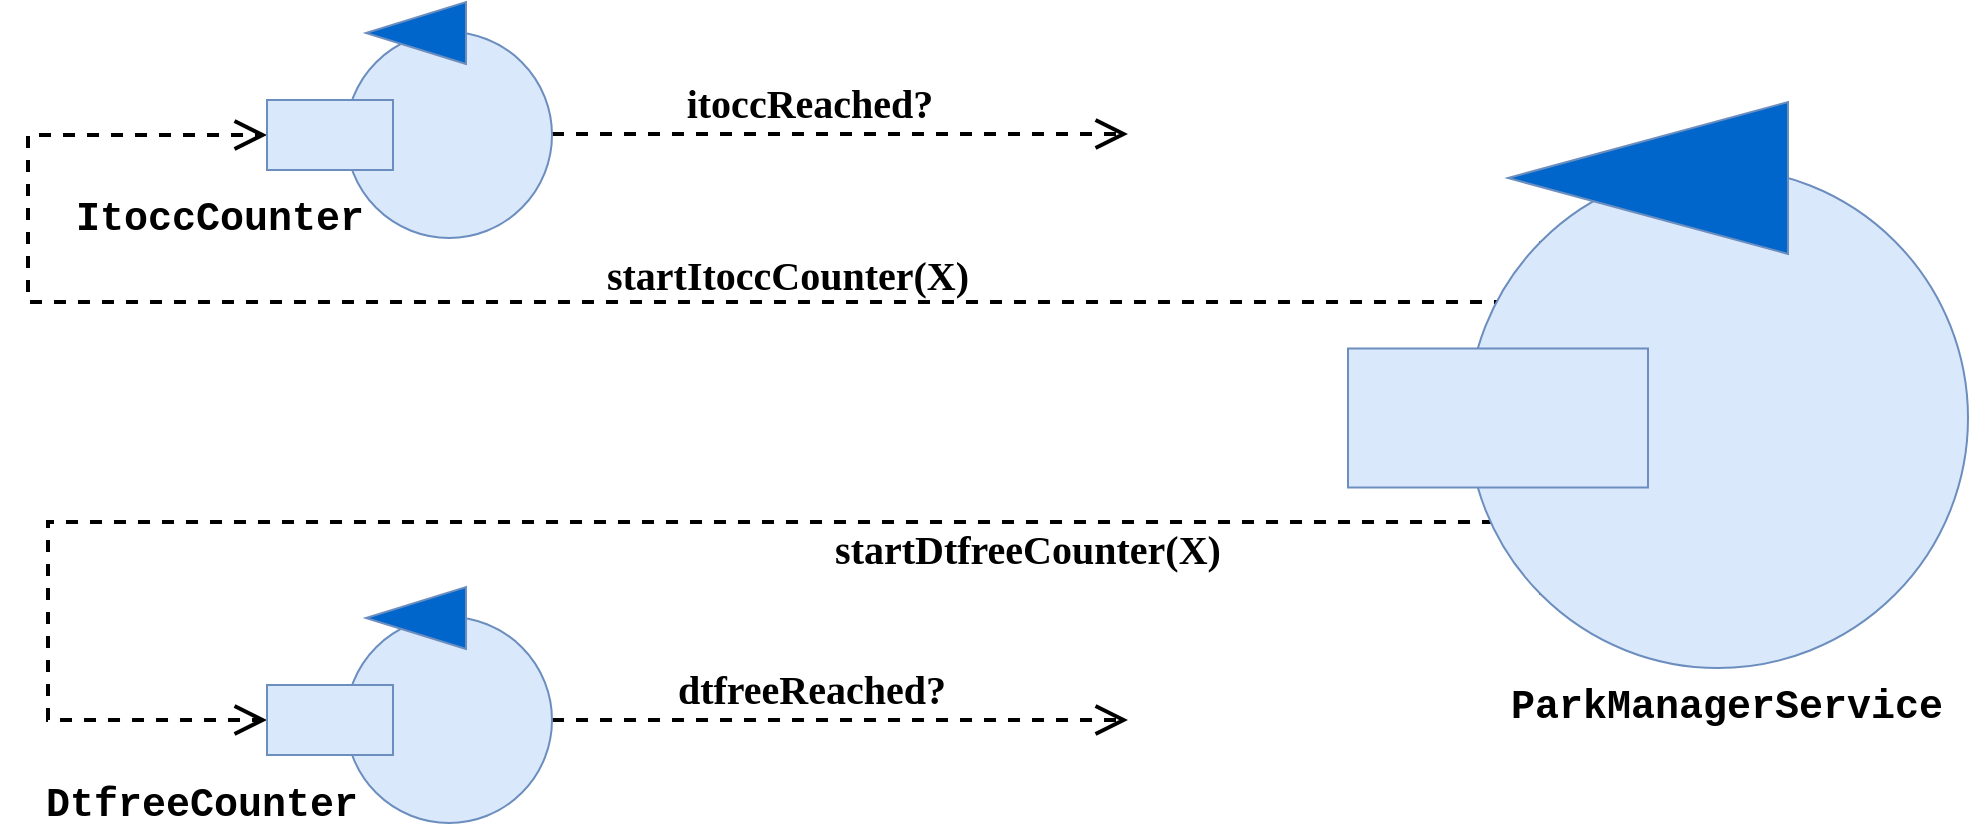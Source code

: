 <mxfile version="14.6.13" type="device"><diagram id="PS5p-miRpUZN3mHIzFUU" name="Pagina-1"><mxGraphModel dx="593" dy="823" grid="1" gridSize="10" guides="1" tooltips="1" connect="1" arrows="1" fold="1" page="1" pageScale="1" pageWidth="827" pageHeight="1169" math="0" shadow="0"><root><mxCell id="0"/><mxCell id="1" parent="0"/><mxCell id="-eRqOGfrBky46fttA31P-1" style="edgeStyle=orthogonalEdgeStyle;rounded=0;orthogonalLoop=1;jettySize=auto;html=1;exitX=0;exitY=0;exitDx=0;exitDy=0;entryX=0;entryY=0.5;entryDx=0;entryDy=0;dashed=1;strokeWidth=2;endArrow=open;endFill=0;endSize=12;" parent="1" source="p0v2MCYOTG-1YUI7HmbI-32" target="30zqNNpmpJWdWRMAV30p-2" edge="1"><mxGeometry relative="1" as="geometry"><Array as="points"><mxPoint x="1607" y="150"/><mxPoint x="850" y="150"/><mxPoint x="850" y="66"/></Array></mxGeometry></mxCell><mxCell id="Y6rTGvNXM4UpHXVFUVvN-5" style="edgeStyle=orthogonalEdgeStyle;rounded=0;orthogonalLoop=1;jettySize=auto;html=1;exitX=0;exitY=1;exitDx=0;exitDy=0;entryX=0;entryY=0.5;entryDx=0;entryDy=0;dashed=1;strokeWidth=2;endArrow=open;endFill=0;endSize=12;" edge="1" parent="1" source="p0v2MCYOTG-1YUI7HmbI-32" target="Y6rTGvNXM4UpHXVFUVvN-3"><mxGeometry relative="1" as="geometry"><Array as="points"><mxPoint x="1607" y="260"/><mxPoint x="860" y="260"/><mxPoint x="860" y="359"/></Array></mxGeometry></mxCell><mxCell id="p0v2MCYOTG-1YUI7HmbI-32" value="" style="ellipse;whiteSpace=wrap;html=1;aspect=fixed;fillColor=#dae8fc;fontStyle=1;fontFamily=Courier New;fontSize=20;strokeColor=#6c8ebf;" parent="1" vertex="1"><mxGeometry x="1570" y="83" width="250" height="250" as="geometry"/></mxCell><mxCell id="p0v2MCYOTG-1YUI7HmbI-33" value="" style="triangle;whiteSpace=wrap;html=1;rotation=-180;strokeColor=#6C8EBF;fillColor=#0066CC;" parent="1" vertex="1"><mxGeometry x="1590" y="50" width="140" height="76" as="geometry"/></mxCell><mxCell id="IcgJyoGY99qWzEA8poi0-1" value="ParkManagerService" style="text;html=1;strokeColor=none;fillColor=none;align=center;verticalAlign=middle;whiteSpace=wrap;rounded=0;fontFamily=Courier New;fontStyle=1;fontSize=20;" parent="1" vertex="1"><mxGeometry x="1578.75" y="341.5" width="241.25" height="20" as="geometry"/></mxCell><mxCell id="Y6rTGvNXM4UpHXVFUVvN-8" style="edgeStyle=orthogonalEdgeStyle;rounded=0;orthogonalLoop=1;jettySize=auto;html=1;dashed=1;endArrow=open;endFill=0;endSize=12;strokeWidth=2;" edge="1" parent="1" source="IcgJyoGY99qWzEA8poi0-2"><mxGeometry relative="1" as="geometry"><mxPoint x="1400" y="66" as="targetPoint"/></mxGeometry></mxCell><mxCell id="IcgJyoGY99qWzEA8poi0-2" value="" style="ellipse;whiteSpace=wrap;html=1;aspect=fixed;fillColor=#dae8fc;fontStyle=1;fontFamily=Courier New;fontSize=20;strokeColor=#6c8ebf;" parent="1" vertex="1"><mxGeometry x="1009" y="15" width="103" height="103" as="geometry"/></mxCell><mxCell id="IcgJyoGY99qWzEA8poi0-3" value="" style="triangle;whiteSpace=wrap;html=1;rotation=-180;strokeColor=#6C8EBF;fillColor=#0066CC;" parent="1" vertex="1"><mxGeometry x="1019" width="50" height="31" as="geometry"/></mxCell><mxCell id="IcgJyoGY99qWzEA8poi0-5" value="ItoccCounter" style="text;html=1;strokeColor=none;fillColor=none;align=center;verticalAlign=middle;whiteSpace=wrap;rounded=0;fontFamily=Courier New;fontStyle=1;fontSize=20;" parent="1" vertex="1"><mxGeometry x="850" y="98" width="192" height="20" as="geometry"/></mxCell><mxCell id="30zqNNpmpJWdWRMAV30p-2" value="" style="rounded=0;whiteSpace=wrap;html=1;shadow=0;fontFamily=Courier New;fontSize=20;strokeColor=#6c8ebf;fillColor=#dae8fc;" parent="1" vertex="1"><mxGeometry x="969.5" y="49" width="63" height="35" as="geometry"/></mxCell><mxCell id="30zqNNpmpJWdWRMAV30p-4" value="" style="rounded=0;whiteSpace=wrap;html=1;shadow=0;fontFamily=Courier New;fontSize=20;strokeColor=#6c8ebf;fillColor=#dae8fc;" parent="1" vertex="1"><mxGeometry x="1510" y="173.25" width="150" height="69.5" as="geometry"/></mxCell><mxCell id="-eRqOGfrBky46fttA31P-2" style="edgeStyle=orthogonalEdgeStyle;rounded=0;orthogonalLoop=1;jettySize=auto;html=1;exitX=0.5;exitY=1;exitDx=0;exitDy=0;" parent="1" source="IcgJyoGY99qWzEA8poi0-5" target="IcgJyoGY99qWzEA8poi0-5" edge="1"><mxGeometry relative="1" as="geometry"/></mxCell><mxCell id="-eRqOGfrBky46fttA31P-4" value="startItoccCounter(X)" style="text;html=1;strokeColor=none;fillColor=none;align=center;verticalAlign=middle;whiteSpace=wrap;rounded=0;fontFamily=Verdana;fontSize=20;fontStyle=1" parent="1" vertex="1"><mxGeometry x="1100" y="126" width="260" height="20" as="geometry"/></mxCell><mxCell id="Y6rTGvNXM4UpHXVFUVvN-9" style="edgeStyle=orthogonalEdgeStyle;rounded=0;orthogonalLoop=1;jettySize=auto;html=1;dashed=1;endArrow=open;endFill=0;endSize=12;strokeWidth=2;" edge="1" parent="1" source="Y6rTGvNXM4UpHXVFUVvN-1"><mxGeometry relative="1" as="geometry"><mxPoint x="1400" y="359" as="targetPoint"/></mxGeometry></mxCell><mxCell id="Y6rTGvNXM4UpHXVFUVvN-1" value="" style="ellipse;whiteSpace=wrap;html=1;aspect=fixed;fillColor=#dae8fc;fontStyle=1;fontFamily=Courier New;fontSize=20;strokeColor=#6c8ebf;" vertex="1" parent="1"><mxGeometry x="1009" y="307.5" width="103" height="103" as="geometry"/></mxCell><mxCell id="Y6rTGvNXM4UpHXVFUVvN-2" value="" style="triangle;whiteSpace=wrap;html=1;rotation=-180;strokeColor=#6C8EBF;fillColor=#0066CC;" vertex="1" parent="1"><mxGeometry x="1019" y="292.5" width="50" height="31" as="geometry"/></mxCell><mxCell id="Y6rTGvNXM4UpHXVFUVvN-3" value="" style="rounded=0;whiteSpace=wrap;html=1;shadow=0;fontFamily=Courier New;fontSize=20;strokeColor=#6c8ebf;fillColor=#dae8fc;" vertex="1" parent="1"><mxGeometry x="969.5" y="341.5" width="63" height="35" as="geometry"/></mxCell><mxCell id="Y6rTGvNXM4UpHXVFUVvN-6" value="startDtfreeCounter(X)" style="text;html=1;strokeColor=none;fillColor=none;align=center;verticalAlign=middle;whiteSpace=wrap;rounded=0;fontFamily=Verdana;fontSize=20;fontStyle=1" vertex="1" parent="1"><mxGeometry x="1220" y="263" width="260" height="20" as="geometry"/></mxCell><mxCell id="Y6rTGvNXM4UpHXVFUVvN-7" value="DtfreeCounter" style="text;html=1;strokeColor=none;fillColor=none;align=center;verticalAlign=middle;whiteSpace=wrap;rounded=0;fontFamily=Courier New;fontStyle=1;fontSize=20;" vertex="1" parent="1"><mxGeometry x="840.5" y="390.5" width="192" height="20" as="geometry"/></mxCell><mxCell id="Y6rTGvNXM4UpHXVFUVvN-10" value="itoccReached?" style="text;html=1;strokeColor=none;fillColor=none;align=center;verticalAlign=middle;whiteSpace=wrap;rounded=0;fontFamily=Verdana;fontSize=20;fontStyle=1" vertex="1" parent="1"><mxGeometry x="1111" y="40" width="260" height="20" as="geometry"/></mxCell><mxCell id="Y6rTGvNXM4UpHXVFUVvN-11" value="dtfreeReached?" style="text;html=1;strokeColor=none;fillColor=none;align=center;verticalAlign=middle;whiteSpace=wrap;rounded=0;fontFamily=Verdana;fontSize=20;fontStyle=1" vertex="1" parent="1"><mxGeometry x="1112" y="333" width="260" height="20" as="geometry"/></mxCell></root></mxGraphModel></diagram></mxfile>